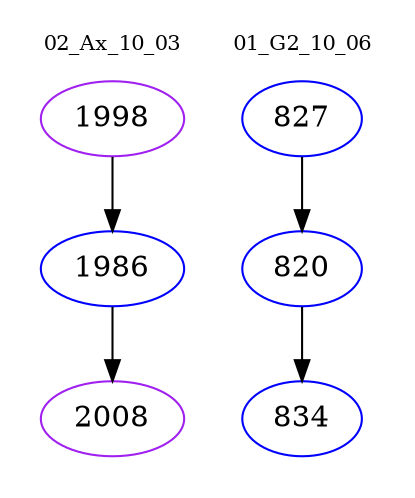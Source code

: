digraph{
subgraph cluster_0 {
color = white
label = "02_Ax_10_03";
fontsize=10;
T0_1998 [label="1998", color="purple"]
T0_1998 -> T0_1986 [color="black"]
T0_1986 [label="1986", color="blue"]
T0_1986 -> T0_2008 [color="black"]
T0_2008 [label="2008", color="purple"]
}
subgraph cluster_1 {
color = white
label = "01_G2_10_06";
fontsize=10;
T1_827 [label="827", color="blue"]
T1_827 -> T1_820 [color="black"]
T1_820 [label="820", color="blue"]
T1_820 -> T1_834 [color="black"]
T1_834 [label="834", color="blue"]
}
}
